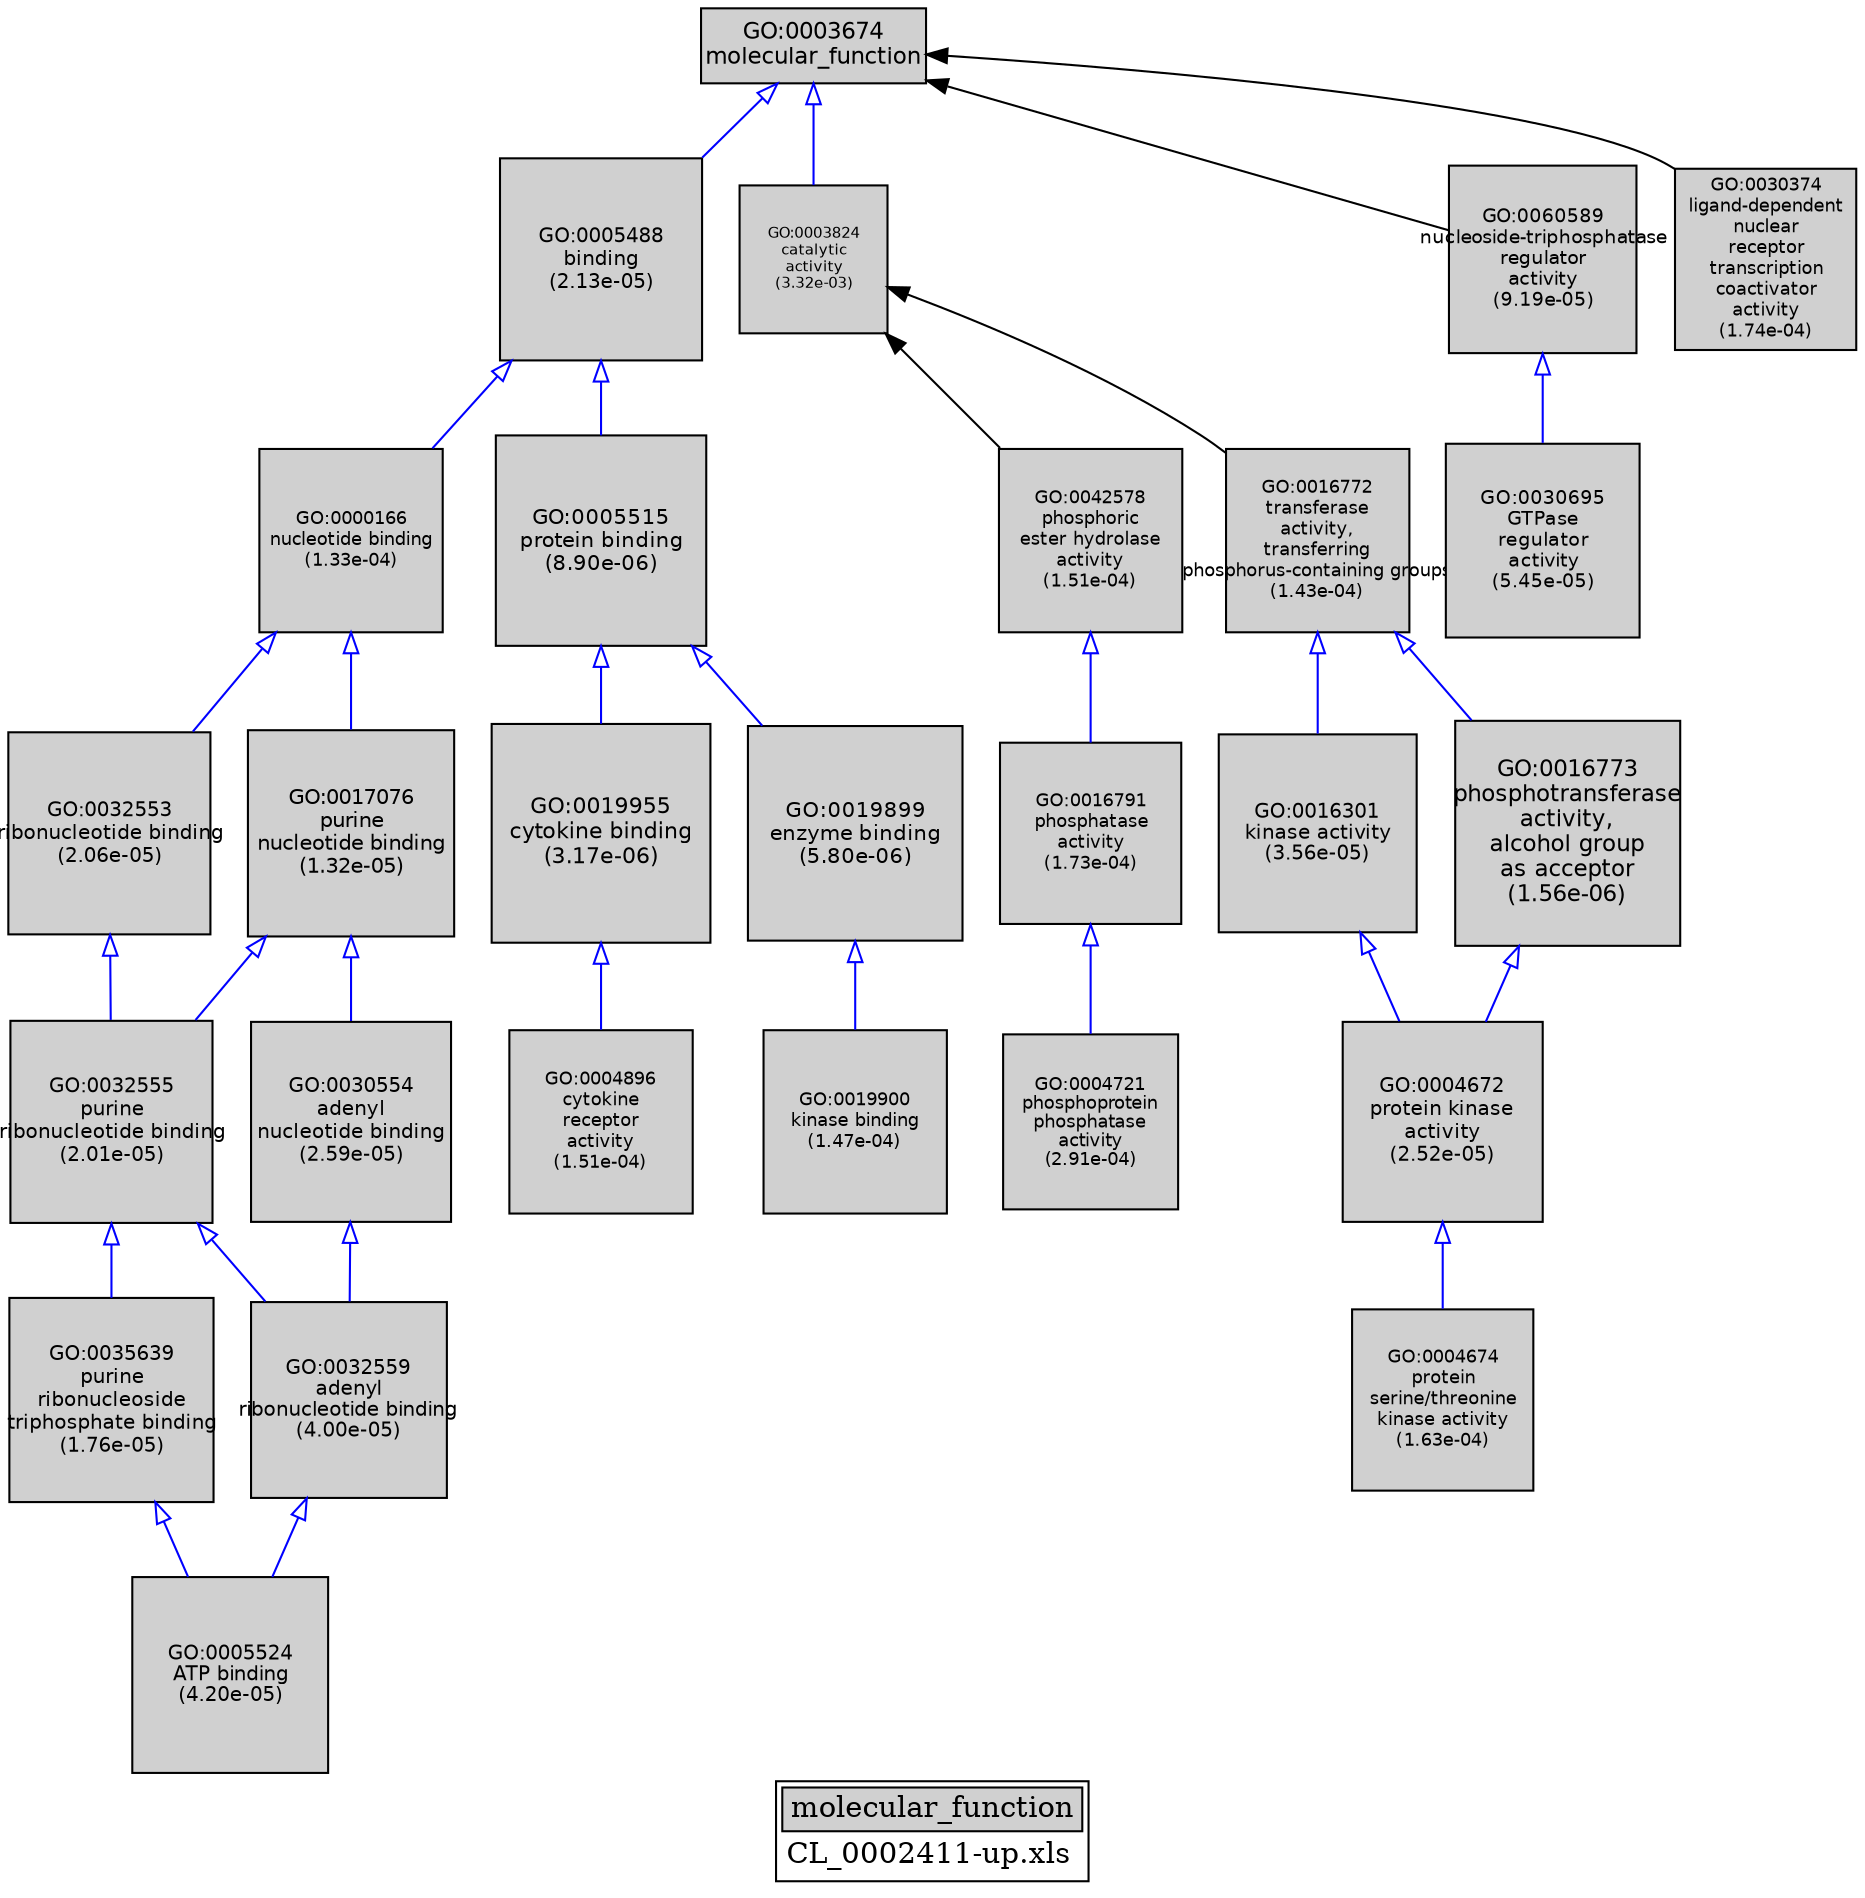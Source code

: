 digraph "molecular_function" {
graph [ bgcolor = "#FFFFFF", label = <<TABLE COLOR="black" BGCOLOR="white"><TR><TD COLSPAN="2" BGCOLOR="#D0D0D0"><FONT COLOR="black">molecular_function</FONT></TD></TR><TR><TD BORDER="0">CL_0002411-up.xls</TD></TR></TABLE>> ];
node [ fontname = "Helvetica" ];

subgraph "nodes" {

node [ style = "filled", fixedsize = "true", width = 1, shape = "box", fontsize = 9, fillcolor = "#D0D0D0", fontcolor = "black", color = "black" ];

"GO:0019955" [ URL = "#GO:0019955", label = <<TABLE BORDER="0"><TR><TD>GO:0019955<BR/>cytokine binding<BR/>(3.17e-06)</TD></TR></TABLE>>, width = 1.46000902378, shape = "box", fontsize = 10.5120649712, height = 1.46000902378 ];
"GO:0032553" [ URL = "#GO:0032553", label = <<TABLE BORDER="0"><TR><TD>GO:0032553<BR/>ribonucleotide binding<BR/>(2.06e-05)</TD></TR></TABLE>>, width = 1.34836326636, shape = "box", fontsize = 9.70821551782, height = 1.34836326636 ];
"GO:0032555" [ URL = "#GO:0032555", label = <<TABLE BORDER="0"><TR><TD>GO:0032555<BR/>purine<BR/>ribonucleotide binding<BR/>(2.01e-05)</TD></TR></TABLE>>, width = 1.34967361653, shape = "box", fontsize = 9.71765003899, height = 1.34967361653 ];
"GO:0016301" [ URL = "#GO:0016301", label = <<TABLE BORDER="0"><TR><TD>GO:0016301<BR/>kinase activity<BR/>(3.56e-05)</TD></TR></TABLE>>, width = 1.31383375645, shape = "box", fontsize = 9.45960304647, height = 1.31383375645 ];
"GO:0000166" [ URL = "#GO:0000166", label = <<TABLE BORDER="0"><TR><TD>GO:0000166<BR/>nucleotide binding<BR/>(1.33e-04)</TD></TR></TABLE>>, width = 1.22675238541, shape = "box", fontsize = 8.83261717496, height = 1.22675238541 ];
"GO:0005488" [ URL = "#GO:0005488", label = <<TABLE BORDER="0"><TR><TD>GO:0005488<BR/>binding<BR/>(2.13e-05)</TD></TR></TABLE>>, width = 1.34617651122, shape = "box", fontsize = 9.6924708808, height = 1.34617651122 ];
"GO:0030554" [ URL = "#GO:0030554", label = <<TABLE BORDER="0"><TR><TD>GO:0030554<BR/>adenyl<BR/>nucleotide binding<BR/>(2.59e-05)</TD></TR></TABLE>>, width = 1.33396653693, shape = "box", fontsize = 9.60455906591, height = 1.33396653693 ];
"GO:0005515" [ URL = "#GO:0005515", label = <<TABLE BORDER="0"><TR><TD>GO:0005515<BR/>protein binding<BR/>(8.90e-06)</TD></TR></TABLE>>, width = 1.39943036548, shape = "box", fontsize = 10.0758986314, height = 1.39943036548 ];
"GO:0003824" [ URL = "#GO:0003824", label = <<TABLE BORDER="0"><TR><TD>GO:0003824<BR/>catalytic<BR/>activity<BR/>(3.32e-03)</TD></TR></TABLE>>, width = 0.982951445995, shape = "box", fontsize = 7.07725041116, height = 0.982951445995 ];
"GO:0035639" [ URL = "#GO:0035639", label = <<TABLE BORDER="0"><TR><TD>GO:0035639<BR/>purine<BR/>ribonucleoside<BR/>triphosphate binding<BR/>(1.76e-05)</TD></TR></TABLE>>, width = 1.35795288192, shape = "box", fontsize = 9.77726074981, height = 1.35795288192 ];
"GO:0060589" [ URL = "#GO:0060589", label = <<TABLE BORDER="0"><TR><TD>GO:0060589<BR/>nucleoside-triphosphatase<BR/>regulator<BR/>activity<BR/>(9.19e-05)</TD></TR></TABLE>>, width = 1.25194602482, shape = "box", fontsize = 9.0140113787, height = 1.25194602482 ];
"GO:0016791" [ URL = "#GO:0016791", label = <<TABLE BORDER="0"><TR><TD>GO:0016791<BR/>phosphatase<BR/>activity<BR/>(1.73e-04)</TD></TR></TABLE>>, width = 1.20871883223, shape = "box", fontsize = 8.70277559205, height = 1.20871883223 ];
"GO:0003674" [ URL = "#GO:0003674", label = <<TABLE BORDER="0"><TR><TD>GO:0003674<BR/>molecular_function</TD></TR></TABLE>>, width = 1.5, shape = "box", fontsize = 10.8 ];
"GO:0017076" [ URL = "#GO:0017076", label = <<TABLE BORDER="0"><TR><TD>GO:0017076<BR/>purine<BR/>nucleotide binding<BR/>(1.32e-05)</TD></TR></TABLE>>, width = 1.37554535959, shape = "box", fontsize = 9.90392658908, height = 1.37554535959 ];
"GO:0042578" [ URL = "#GO:0042578", label = <<TABLE BORDER="0"><TR><TD>GO:0042578<BR/>phosphoric<BR/>ester hydrolase<BR/>activity<BR/>(1.51e-04)</TD></TR></TABLE>>, width = 1.21842729858, shape = "box", fontsize = 8.77267654976, height = 1.21842729858 ];
"GO:0004672" [ URL = "#GO:0004672", label = <<TABLE BORDER="0"><TR><TD>GO:0004672<BR/>protein kinase<BR/>activity<BR/>(2.52e-05)</TD></TR></TABLE>>, width = 1.33570541819, shape = "box", fontsize = 9.61707901095, height = 1.33570541819 ];
"GO:0016772" [ URL = "#GO:0016772", label = <<TABLE BORDER="0"><TR><TD>GO:0016772<BR/>transferase<BR/>activity,<BR/>transferring<BR/>phosphorus-containing groups<BR/>(1.43e-04)</TD></TR></TABLE>>, width = 1.22219300567, shape = "box", fontsize = 8.79978964083, height = 1.22219300567 ];
"GO:0004674" [ URL = "#GO:0004674", label = <<TABLE BORDER="0"><TR><TD>GO:0004674<BR/>protein<BR/>serine/threonine<BR/>kinase activity<BR/>(1.63e-04)</TD></TR></TABLE>>, width = 1.21276178883, shape = "box", fontsize = 8.7318848796, height = 1.21276178883 ];
"GO:0030695" [ URL = "#GO:0030695", label = <<TABLE BORDER="0"><TR><TD>GO:0030695<BR/>GTPase<BR/>regulator<BR/>activity<BR/>(5.45e-05)</TD></TR></TABLE>>, width = 1.28646254408, shape = "box", fontsize = 9.26253031741, height = 1.28646254408 ];
"GO:0019899" [ URL = "#GO:0019899", label = <<TABLE BORDER="0"><TR><TD>GO:0019899<BR/>enzyme binding<BR/>(5.80e-06)</TD></TR></TABLE>>, width = 1.42488885946, shape = "box", fontsize = 10.2591997881, height = 1.42488885946 ];
"GO:0005524" [ URL = "#GO:0005524", label = <<TABLE BORDER="0"><TR><TD>GO:0005524<BR/>ATP binding<BR/>(4.20e-05)</TD></TR></TABLE>>, width = 1.30324081961, shape = "box", fontsize = 9.38333390119, height = 1.30324081961 ];
"GO:0032559" [ URL = "#GO:0032559", label = <<TABLE BORDER="0"><TR><TD>GO:0032559<BR/>adenyl<BR/>ribonucleotide binding<BR/>(4.00e-05)</TD></TR></TABLE>>, width = 1.30642204475, shape = "box", fontsize = 9.40623872221, height = 1.30642204475 ];
"GO:0030374" [ URL = "#GO:0030374", label = <<TABLE BORDER="0"><TR><TD>GO:0030374<BR/>ligand-dependent<BR/>nuclear<BR/>receptor<BR/>transcription<BR/>coactivator<BR/>activity<BR/>(1.74e-04)</TD></TR></TABLE>>, width = 1.20830651483, shape = "box", fontsize = 8.69980690675, height = 1.20830651483 ];
"GO:0004721" [ URL = "#GO:0004721", label = <<TABLE BORDER="0"><TR><TD>GO:0004721<BR/>phosphoprotein<BR/>phosphatase<BR/>activity<BR/>(2.91e-04)</TD></TR></TABLE>>, width = 1.17224117743, shape = "box", fontsize = 8.44013647751, height = 1.17224117743 ];
"GO:0019900" [ URL = "#GO:0019900", label = <<TABLE BORDER="0"><TR><TD>GO:0019900<BR/>kinase binding<BR/>(1.47e-04)</TD></TR></TABLE>>, width = 1.21988315295, shape = "box", fontsize = 8.78315870122, height = 1.21988315295 ];
"GO:0016773" [ URL = "#GO:0016773", label = <<TABLE BORDER="0"><TR><TD>GO:0016773<BR/>phosphotransferase<BR/>activity,<BR/>alcohol group<BR/>as acceptor<BR/>(1.56e-06)</TD></TR></TABLE>>, width = 1.5, shape = "box", fontsize = 10.8, height = 1.5 ];
"GO:0004896" [ URL = "#GO:0004896", label = <<TABLE BORDER="0"><TR><TD>GO:0004896<BR/>cytokine<BR/>receptor<BR/>activity<BR/>(1.51e-04)</TD></TR></TABLE>>, width = 1.218249587, shape = "box", fontsize = 8.77139702639, height = 1.218249587 ];
}
subgraph "edges" {


edge [ dir = "back", weight = 1 ];
subgraph "regulates" {


edge [ color = "cyan", arrowtail = "none" ];
subgraph "positive" {


edge [ color = "green", arrowtail = "vee" ];
}
subgraph "negative" {


edge [ color = "red", arrowtail = "tee" ];
}
}
subgraph "part_of" {


edge [ color = "purple", arrowtail = "diamond", weight = 2.5 ];
}
subgraph "is_a" {


edge [ color = "blue", arrowtail = "empty", weight = 5.0 ];
"GO:0000166" -> "GO:0017076";
"GO:0042578" -> "GO:0016791";
"GO:0005488" -> "GO:0000166";
"GO:0032559" -> "GO:0005524";
"GO:0032553" -> "GO:0032555";
"GO:0005515" -> "GO:0019955";
"GO:0017076" -> "GO:0032555";
"GO:0016301" -> "GO:0004672";
"GO:0005488" -> "GO:0005515";
"GO:0019899" -> "GO:0019900";
"GO:0030554" -> "GO:0032559";
"GO:0035639" -> "GO:0005524";
"GO:0032555" -> "GO:0035639";
"GO:0019955" -> "GO:0004896";
"GO:0016791" -> "GO:0004721";
"GO:0003674" -> "GO:0003824";
"GO:0060589" -> "GO:0030695";
"GO:0016773" -> "GO:0004672";
"GO:0004672" -> "GO:0004674";
"GO:0032555" -> "GO:0032559";
"GO:0017076" -> "GO:0030554";
"GO:0005515" -> "GO:0019899";
"GO:0003674" -> "GO:0005488";
"GO:0016772" -> "GO:0016301";
"GO:0000166" -> "GO:0032553";
"GO:0016772" -> "GO:0016773";
}
"GO:0003674" -> "GO:0030374";
"GO:0003824" -> "GO:0042578";
"GO:0003674" -> "GO:0060589";
"GO:0003824" -> "GO:0016772";
}
}
